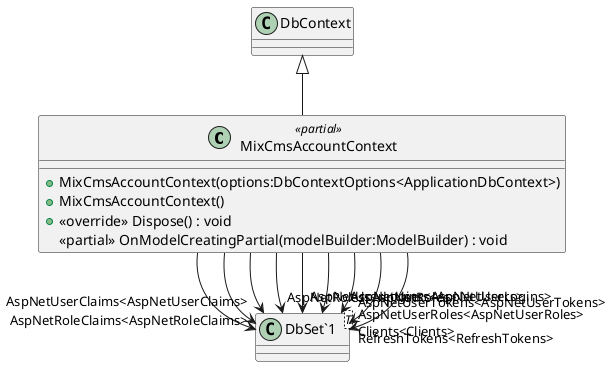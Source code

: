 @startuml
class MixCmsAccountContext <<partial>> {
    + MixCmsAccountContext(options:DbContextOptions<ApplicationDbContext>)
    + MixCmsAccountContext()
    + <<override>> Dispose() : void
    <<partial>> OnModelCreatingPartial(modelBuilder:ModelBuilder) : void
}
class "DbSet`1"<T> {
}
DbContext <|-- MixCmsAccountContext
MixCmsAccountContext --> "AspNetRoleClaims<AspNetRoleClaims>" "DbSet`1"
MixCmsAccountContext --> "AspNetRoles<AspNetRoles>" "DbSet`1"
MixCmsAccountContext --> "AspNetUserClaims<AspNetUserClaims>" "DbSet`1"
MixCmsAccountContext --> "AspNetUserLogins<AspNetUserLogins>" "DbSet`1"
MixCmsAccountContext --> "AspNetUserRoles<AspNetUserRoles>" "DbSet`1"
MixCmsAccountContext --> "AspNetUsers<AspNetUsers>" "DbSet`1"
MixCmsAccountContext --> "AspNetUserTokens<AspNetUserTokens>" "DbSet`1"
MixCmsAccountContext --> "Clients<Clients>" "DbSet`1"
MixCmsAccountContext --> "RefreshTokens<RefreshTokens>" "DbSet`1"
@enduml
